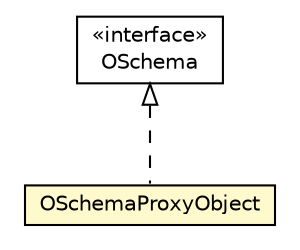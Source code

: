 #!/usr/local/bin/dot
#
# Class diagram 
# Generated by UMLGraph version R5_6-24-gf6e263 (http://www.umlgraph.org/)
#

digraph G {
	edge [fontname="Helvetica",fontsize=10,labelfontname="Helvetica",labelfontsize=10];
	node [fontname="Helvetica",fontsize=10,shape=plaintext];
	nodesep=0.25;
	ranksep=0.5;
	// com.orientechnologies.orient.core.metadata.schema.OSchema
	c3581113 [label=<<table title="com.orientechnologies.orient.core.metadata.schema.OSchema" border="0" cellborder="1" cellspacing="0" cellpadding="2" port="p" href="../../../core/metadata/schema/OSchema.html">
		<tr><td><table border="0" cellspacing="0" cellpadding="1">
<tr><td align="center" balign="center"> &#171;interface&#187; </td></tr>
<tr><td align="center" balign="center"> OSchema </td></tr>
		</table></td></tr>
		</table>>, URL="../../../core/metadata/schema/OSchema.html", fontname="Helvetica", fontcolor="black", fontsize=10.0];
	// com.orientechnologies.orient.object.metadata.schema.OSchemaProxyObject
	c3582170 [label=<<table title="com.orientechnologies.orient.object.metadata.schema.OSchemaProxyObject" border="0" cellborder="1" cellspacing="0" cellpadding="2" port="p" bgcolor="lemonChiffon" href="./OSchemaProxyObject.html">
		<tr><td><table border="0" cellspacing="0" cellpadding="1">
<tr><td align="center" balign="center"> OSchemaProxyObject </td></tr>
		</table></td></tr>
		</table>>, URL="./OSchemaProxyObject.html", fontname="Helvetica", fontcolor="black", fontsize=10.0];
	//com.orientechnologies.orient.object.metadata.schema.OSchemaProxyObject implements com.orientechnologies.orient.core.metadata.schema.OSchema
	c3581113:p -> c3582170:p [dir=back,arrowtail=empty,style=dashed];
}

